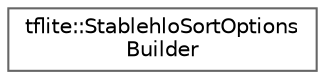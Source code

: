 digraph "Graphical Class Hierarchy"
{
 // LATEX_PDF_SIZE
  bgcolor="transparent";
  edge [fontname=Helvetica,fontsize=10,labelfontname=Helvetica,labelfontsize=10];
  node [fontname=Helvetica,fontsize=10,shape=box,height=0.2,width=0.4];
  rankdir="LR";
  Node0 [id="Node000000",label="tflite::StablehloSortOptions\lBuilder",height=0.2,width=0.4,color="grey40", fillcolor="white", style="filled",URL="$structtflite_1_1_stablehlo_sort_options_builder.html",tooltip=" "];
}

